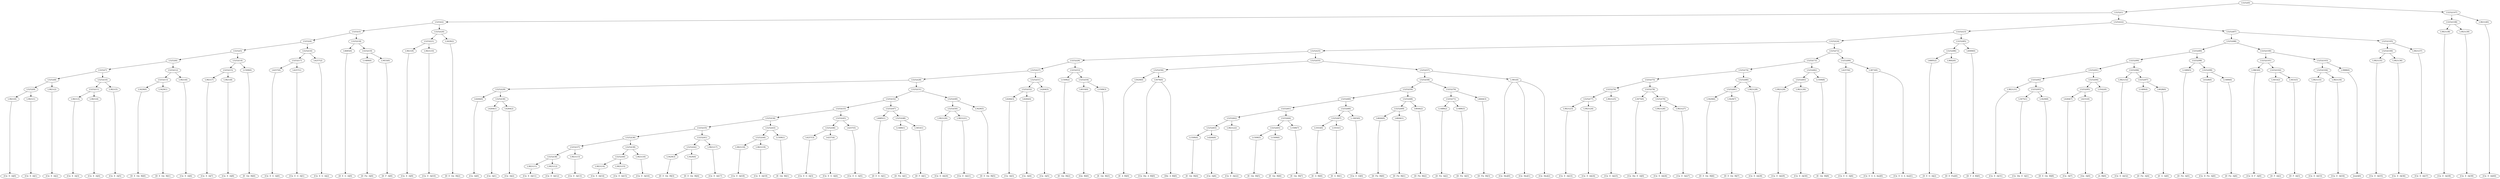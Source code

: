 digraph sample{
"L3821(0)"->"[Cis  E  A](0)"
"L3821(1)"->"[Cis  E  A](1)"
"L5252(9)"->"L3821(0)"
"L5252(9)"->"L3821(1)"
"L3821(2)"->"[Cis  E  A](2)"
"L5252(8)"->"L5252(9)"
"L5252(8)"->"L3821(2)"
"L3821(3)"->"[Cis  E  A](3)"
"L3821(4)"->"[Cis  E  A](4)"
"L5252(11)"->"L3821(3)"
"L5252(11)"->"L3821(4)"
"L3821(5)"->"[Cis  E  A](5)"
"L5252(10)"->"L5252(11)"
"L5252(10)"->"L3821(5)"
"L5252(7)"->"L5252(8)"
"L5252(7)"->"L5252(10)"
"L3429(0)"->"[D  E  Gis  B](0)"
"L3429(1)"->"[D  E  Gis  B](1)"
"L5252(13)"->"L3429(0)"
"L5252(13)"->"L3429(1)"
"L3821(6)"->"[Cis  E  A](6)"
"L5252(12)"->"L5252(13)"
"L5252(12)"->"L3821(6)"
"L5252(6)"->"L5252(7)"
"L5252(6)"->"L5252(12)"
"L3821(7)"->"[Cis  E  A](7)"
"L3821(8)"->"[Cis  E  A](8)"
"L5252(15)"->"L3821(7)"
"L5252(15)"->"L3821(8)"
"L1509(0)"->"[E  Gis  B](0)"
"L5252(14)"->"L5252(15)"
"L5252(14)"->"L1509(0)"
"L5252(5)"->"L5252(6)"
"L5252(5)"->"L5252(14)"
"L4257(0)"->"[Cis  E  G  A](0)"
"L4257(1)"->"[Cis  E  G  A](1)"
"L5252(17)"->"L4257(0)"
"L5252(17)"->"L4257(1)"
"L4257(2)"->"[Cis  E  G  A](2)"
"L5252(16)"->"L5252(17)"
"L5252(16)"->"L4257(2)"
"L5252(4)"->"L5252(5)"
"L5252(4)"->"L5252(16)"
"L4685(0)"->"[D  E  G  A](0)"
"L1489(0)"->"[D  Fis  A](0)"
"L3453(0)"->"[D  F  A](0)"
"L5252(19)"->"L1489(0)"
"L5252(19)"->"L3453(0)"
"L5252(18)"->"L4685(0)"
"L5252(18)"->"L5252(19)"
"L5252(3)"->"L5252(4)"
"L5252(3)"->"L5252(18)"
"L3821(9)"->"[Cis  E  A](9)"
"L3821(10)"->"[Cis  E  A](10)"
"L5252(21)"->"L3821(9)"
"L5252(21)"->"L3821(10)"
"L3429(2)"->"[D  E  Gis  B](2)"
"L5252(20)"->"L5252(21)"
"L5252(20)"->"L3429(2)"
"L5252(2)"->"L5252(3)"
"L5252(2)"->"L5252(20)"
"L4264(0)"->"[Cis  A](0)"
"L4264(1)"->"[Cis  A](1)"
"L4264(2)"->"[Cis  A](2)"
"L5252(30)"->"L4264(1)"
"L5252(30)"->"L4264(2)"
"L5252(29)"->"L4264(0)"
"L5252(29)"->"L5252(30)"
"L3821(11)"->"[Cis  E  A](11)"
"L3821(12)"->"[Cis  E  A](12)"
"L5252(38)"->"L3821(11)"
"L5252(38)"->"L3821(12)"
"L3821(13)"->"[Cis  E  A](13)"
"L5252(37)"->"L5252(38)"
"L5252(37)"->"L3821(13)"
"L3821(14)"->"[Cis  E  A](14)"
"L3821(15)"->"[Cis  E  A](15)"
"L5252(40)"->"L3821(14)"
"L5252(40)"->"L3821(15)"
"L3821(16)"->"[Cis  E  A](16)"
"L5252(39)"->"L5252(40)"
"L5252(39)"->"L3821(16)"
"L5252(36)"->"L5252(37)"
"L5252(36)"->"L5252(39)"
"L3429(3)"->"[D  E  Gis  B](3)"
"L3429(4)"->"[D  E  Gis  B](4)"
"L5252(42)"->"L3429(3)"
"L5252(42)"->"L3429(4)"
"L3821(17)"->"[Cis  E  A](17)"
"L5252(41)"->"L5252(42)"
"L5252(41)"->"L3821(17)"
"L5252(35)"->"L5252(36)"
"L5252(35)"->"L5252(41)"
"L3821(18)"->"[Cis  E  A](18)"
"L3821(19)"->"[Cis  E  A](19)"
"L5252(44)"->"L3821(18)"
"L5252(44)"->"L3821(19)"
"L1509(1)"->"[E  Gis  B](1)"
"L5252(43)"->"L5252(44)"
"L5252(43)"->"L1509(1)"
"L5252(34)"->"L5252(35)"
"L5252(34)"->"L5252(43)"
"L4257(3)"->"[Cis  E  G  A](3)"
"L4257(4)"->"[Cis  E  G  A](4)"
"L5252(46)"->"L4257(3)"
"L5252(46)"->"L4257(4)"
"L4257(5)"->"[Cis  E  G  A](5)"
"L5252(45)"->"L5252(46)"
"L5252(45)"->"L4257(5)"
"L5252(33)"->"L5252(34)"
"L5252(33)"->"L5252(45)"
"L4685(1)"->"[D  E  G  A](1)"
"L1489(1)"->"[D  Fis  A](1)"
"L3453(1)"->"[D  F  A](1)"
"L5252(48)"->"L1489(1)"
"L5252(48)"->"L3453(1)"
"L5252(47)"->"L4685(1)"
"L5252(47)"->"L5252(48)"
"L5252(32)"->"L5252(33)"
"L5252(32)"->"L5252(47)"
"L3821(20)"->"[Cis  E  A](20)"
"L3821(21)"->"[Cis  E  A](21)"
"L5252(50)"->"L3821(20)"
"L5252(50)"->"L3821(21)"
"L3429(5)"->"[D  E  Gis  B](5)"
"L5252(49)"->"L5252(50)"
"L5252(49)"->"L3429(5)"
"L5252(31)"->"L5252(32)"
"L5252(31)"->"L5252(49)"
"L5252(28)"->"L5252(29)"
"L5252(28)"->"L5252(31)"
"L4264(3)"->"[Cis  A](3)"
"L4264(4)"->"[Cis  A](4)"
"L5252(52)"->"L4264(3)"
"L5252(52)"->"L4264(4)"
"L4264(5)"->"[Cis  A](5)"
"L5252(51)"->"L5252(52)"
"L5252(51)"->"L4264(5)"
"L5252(27)"->"L5252(28)"
"L5252(27)"->"L5252(51)"
"L1509(2)"->"[E  Gis  B](2)"
"L4010(0)"->"[Gis  B](0)"
"L1509(3)"->"[E  Gis  B](3)"
"L5252(54)"->"L4010(0)"
"L5252(54)"->"L1509(3)"
"L5252(53)"->"L1509(2)"
"L5252(53)"->"L5252(54)"
"L5252(26)"->"L5252(27)"
"L5252(26)"->"L5252(53)"
"L5029(0)"->"[E  A  B](0)"
"L5076(0)"->"[Cis  Dis  A  B](0)"
"L5076(0)"->"[Dis  A  B](0)"
"L5252(56)"->"L5029(0)"
"L5252(56)"->"L5076(0)"
"L1509(4)"->"[E  Gis  B](4)"
"L4264(6)"->"[Cis  A](6)"
"L5252(63)"->"L1509(4)"
"L5252(63)"->"L4264(6)"
"L3821(22)"->"[Cis  E  A](22)"
"L5252(62)"->"L5252(63)"
"L5252(62)"->"L3821(22)"
"L1509(5)"->"[E  Gis  B](5)"
"L1509(6)"->"[E  Gis  B](6)"
"L5252(65)"->"L1509(5)"
"L5252(65)"->"L1509(6)"
"L1509(7)"->"[E  Gis  B](7)"
"L5252(64)"->"L5252(65)"
"L5252(64)"->"L1509(7)"
"L5252(61)"->"L5252(62)"
"L5252(61)"->"L5252(64)"
"L3353(0)"->"[E  G  B](0)"
"L3353(1)"->"[E  G  B](1)"
"L5252(67)"->"L3353(0)"
"L5252(67)"->"L3353(1)"
"L-1603(0)"->"[Cis  E  G](0)"
"L5252(66)"->"L5252(67)"
"L5252(66)"->"L-1603(0)"
"L5252(60)"->"L5252(61)"
"L5252(60)"->"L5252(66)"
"L4644(0)"->"[D  Fis  B](0)"
"L4644(1)"->"[D  Fis  B](1)"
"L5252(69)"->"L4644(0)"
"L5252(69)"->"L4644(1)"
"L4644(2)"->"[D  Fis  B](2)"
"L5252(68)"->"L5252(69)"
"L5252(68)"->"L4644(2)"
"L5252(59)"->"L5252(60)"
"L5252(59)"->"L5252(68)"
"L1489(2)"->"[D  Fis  A](2)"
"L1489(3)"->"[D  Fis  A](3)"
"L5252(71)"->"L1489(2)"
"L5252(71)"->"L1489(3)"
"L4644(3)"->"[D  Fis  B](3)"
"L5252(70)"->"L5252(71)"
"L5252(70)"->"L4644(3)"
"L5252(58)"->"L5252(59)"
"L5252(58)"->"L5252(70)"
"L-901(0)"->"[Cis  Dis](0)"
"L-901(0)"->"[Cis  Dis](1)"
"L-901(0)"->"[Cis  Dis](2)"
"L5252(57)"->"L5252(58)"
"L5252(57)"->"L-901(0)"
"L5252(55)"->"L5252(56)"
"L5252(55)"->"L5252(57)"
"L5252(25)"->"L5252(26)"
"L5252(25)"->"L5252(55)"
"L3821(23)"->"[Cis  E  A](23)"
"L3821(24)"->"[Cis  E  A](24)"
"L5252(77)"->"L3821(23)"
"L5252(77)"->"L3821(24)"
"L3821(25)"->"[Cis  E  A](25)"
"L5252(76)"->"L5252(77)"
"L5252(76)"->"L3821(25)"
"L3475(0)"->"[Cis  Dis  E  A](0)"
"L3821(26)"->"[Cis  E  A](26)"
"L3821(27)"->"[Cis  E  A](27)"
"L5252(79)"->"L3821(26)"
"L5252(79)"->"L3821(27)"
"L5252(78)"->"L3475(0)"
"L5252(78)"->"L5252(79)"
"L5252(75)"->"L5252(76)"
"L5252(75)"->"L5252(78)"
"L3429(6)"->"[D  E  Gis  B](6)"
"L3429(7)"->"[D  E  Gis  B](7)"
"L5252(81)"->"L3429(6)"
"L5252(81)"->"L3429(7)"
"L3821(28)"->"[Cis  E  A](28)"
"L5252(80)"->"L5252(81)"
"L5252(80)"->"L3821(28)"
"L5252(74)"->"L5252(75)"
"L5252(74)"->"L5252(80)"
"L3821(29)"->"[Cis  E  A](29)"
"L3821(30)"->"[Cis  E  A](30)"
"L5252(83)"->"L3821(29)"
"L5252(83)"->"L3821(30)"
"L1509(8)"->"[E  Gis  B](8)"
"L5252(82)"->"L5252(83)"
"L5252(82)"->"L1509(8)"
"L5252(73)"->"L5252(74)"
"L5252(73)"->"L5252(82)"
"L4257(6)"->"[Cis  E  G  A](6)"
"L3873(0)"->"[Cis  E  G  A  Ais](0)"
"L3873(0)"->"[Cis  E  G  A  Ais](1)"
"L5252(84)"->"L4257(6)"
"L5252(84)"->"L3873(0)"
"L5252(72)"->"L5252(73)"
"L5252(72)"->"L5252(84)"
"L5252(24)"->"L5252(25)"
"L5252(24)"->"L5252(72)"
"L4685(2)"->"[D  E  G  A](2)"
"L3682(0)"->"[D  E  Fis](0)"
"L5252(86)"->"L4685(2)"
"L5252(86)"->"L3682(0)"
"L4009(0)"->"[D  F  A  B](0)"
"L5252(85)"->"L5252(86)"
"L5252(85)"->"L4009(0)"
"L5252(23)"->"L5252(24)"
"L5252(23)"->"L5252(85)"
"L3821(31)"->"[Cis  E  A](31)"
"L3475(1)"->"[Cis  Dis  E  A](1)"
"L3429(8)"->"[D  E  Gis  B](8)"
"L5252(93)"->"L3475(1)"
"L5252(93)"->"L3429(8)"
"L5252(92)"->"L3821(31)"
"L5252(92)"->"L5252(93)"
"L4264(7)"->"[Cis  A](7)"
"L4231(0)"->"[Gis  A](0)"
"L5252(95)"->"L4264(7)"
"L5252(95)"->"L4231(0)"
"L3542(0)"->"[A  B](0)"
"L5252(94)"->"L5252(95)"
"L5252(94)"->"L3542(0)"
"L5252(91)"->"L5252(92)"
"L5252(91)"->"L5252(94)"
"L3821(32)"->"[Cis  E  A](32)"
"L1489(4)"->"[D  Fis  A](4)"
"L4028(0)"->"[E  G  A](0)"
"L5252(97)"->"L1489(4)"
"L5252(97)"->"L4028(0)"
"L5252(96)"->"L3821(32)"
"L5252(96)"->"L5252(97)"
"L5252(90)"->"L5252(91)"
"L5252(90)"->"L5252(96)"
"L1489(5)"->"[D  Fis  A](5)"
"L4328(0)"->"[Cis  D  Fis  A](0)"
"L1489(6)"->"[D  Fis  A](6)"
"L5252(99)"->"L4328(0)"
"L5252(99)"->"L1489(6)"
"L5252(98)"->"L1489(5)"
"L5252(98)"->"L5252(99)"
"L5252(89)"->"L5252(90)"
"L5252(89)"->"L5252(98)"
"L3863(0)"->"[Cis  D  F  A](0)"
"L3453(2)"->"[D  F  A](2)"
"L3453(3)"->"[D  F  A](3)"
"L5252(102)"->"L3453(2)"
"L5252(102)"->"L3453(3)"
"L5252(101)"->"L3863(0)"
"L5252(101)"->"L5252(102)"
"L3821(33)"->"[Cis  E  A](33)"
"L3821(34)"->"[Cis  E  A](34)"
"L5252(104)"->"L3821(33)"
"L5252(104)"->"L3821(34)"
"L3988(0)"->"[rest](0)"
"L5252(103)"->"L5252(104)"
"L5252(103)"->"L3988(0)"
"L5252(100)"->"L5252(101)"
"L5252(100)"->"L5252(103)"
"L5252(88)"->"L5252(89)"
"L5252(88)"->"L5252(100)"
"L3821(35)"->"[Cis  E  A](35)"
"L3821(36)"->"[Cis  E  A](36)"
"L5252(106)"->"L3821(35)"
"L5252(106)"->"L3821(36)"
"L3821(37)"->"[Cis  E  A](37)"
"L5252(105)"->"L5252(106)"
"L5252(105)"->"L3821(37)"
"L5252(87)"->"L5252(88)"
"L5252(87)"->"L5252(105)"
"L5252(22)"->"L5252(23)"
"L5252(22)"->"L5252(87)"
"L5252(1)"->"L5252(2)"
"L5252(1)"->"L5252(22)"
"L3821(38)"->"[Cis  E  A](38)"
"L3821(39)"->"[Cis  E  A](39)"
"L5252(108)"->"L3821(38)"
"L5252(108)"->"L3821(39)"
"L3821(40)"->"[Cis  E  A](40)"
"L5252(107)"->"L5252(108)"
"L5252(107)"->"L3821(40)"
"L5252(0)"->"L5252(1)"
"L5252(0)"->"L5252(107)"
{rank = min; "L5252(0)"}
{rank = same; "L5252(1)"; "L5252(107)";}
{rank = same; "L5252(2)"; "L5252(22)"; "L5252(108)"; "L3821(40)";}
{rank = same; "L5252(3)"; "L5252(20)"; "L5252(23)"; "L5252(87)"; "L3821(38)"; "L3821(39)";}
{rank = same; "L5252(4)"; "L5252(18)"; "L5252(21)"; "L3429(2)"; "L5252(24)"; "L5252(85)"; "L5252(88)"; "L5252(105)";}
{rank = same; "L5252(5)"; "L5252(16)"; "L4685(0)"; "L5252(19)"; "L3821(9)"; "L3821(10)"; "L5252(25)"; "L5252(72)"; "L5252(86)"; "L4009(0)"; "L5252(89)"; "L5252(100)"; "L5252(106)"; "L3821(37)";}
{rank = same; "L5252(6)"; "L5252(14)"; "L5252(17)"; "L4257(2)"; "L1489(0)"; "L3453(0)"; "L5252(26)"; "L5252(55)"; "L5252(73)"; "L5252(84)"; "L4685(2)"; "L3682(0)"; "L5252(90)"; "L5252(98)"; "L5252(101)"; "L5252(103)"; "L3821(35)"; "L3821(36)";}
{rank = same; "L5252(7)"; "L5252(12)"; "L5252(15)"; "L1509(0)"; "L4257(0)"; "L4257(1)"; "L5252(27)"; "L5252(53)"; "L5252(56)"; "L5252(57)"; "L5252(74)"; "L5252(82)"; "L4257(6)"; "L3873(0)"; "L5252(91)"; "L5252(96)"; "L1489(5)"; "L5252(99)"; "L3863(0)"; "L5252(102)"; "L5252(104)"; "L3988(0)";}
{rank = same; "L5252(8)"; "L5252(10)"; "L5252(13)"; "L3821(6)"; "L3821(7)"; "L3821(8)"; "L5252(28)"; "L5252(51)"; "L1509(2)"; "L5252(54)"; "L5029(0)"; "L5076(0)"; "L5252(58)"; "L-901(0)"; "L5252(75)"; "L5252(80)"; "L5252(83)"; "L1509(8)"; "L5252(92)"; "L5252(94)"; "L3821(32)"; "L5252(97)"; "L4328(0)"; "L1489(6)"; "L3453(2)"; "L3453(3)"; "L3821(33)"; "L3821(34)";}
{rank = same; "L5252(9)"; "L3821(2)"; "L5252(11)"; "L3821(5)"; "L3429(0)"; "L3429(1)"; "L5252(29)"; "L5252(31)"; "L5252(52)"; "L4264(5)"; "L4010(0)"; "L1509(3)"; "L5252(59)"; "L5252(70)"; "L5252(76)"; "L5252(78)"; "L5252(81)"; "L3821(28)"; "L3821(29)"; "L3821(30)"; "L3821(31)"; "L5252(93)"; "L5252(95)"; "L3542(0)"; "L1489(4)"; "L4028(0)";}
{rank = same; "L3821(0)"; "L3821(1)"; "L3821(3)"; "L3821(4)"; "L4264(0)"; "L5252(30)"; "L5252(32)"; "L5252(49)"; "L4264(3)"; "L4264(4)"; "L5252(60)"; "L5252(68)"; "L5252(71)"; "L4644(3)"; "L5252(77)"; "L3821(25)"; "L3475(0)"; "L5252(79)"; "L3429(6)"; "L3429(7)"; "L3475(1)"; "L3429(8)"; "L4264(7)"; "L4231(0)";}
{rank = same; "L4264(1)"; "L4264(2)"; "L5252(33)"; "L5252(47)"; "L5252(50)"; "L3429(5)"; "L5252(61)"; "L5252(66)"; "L5252(69)"; "L4644(2)"; "L1489(2)"; "L1489(3)"; "L3821(23)"; "L3821(24)"; "L3821(26)"; "L3821(27)";}
{rank = same; "L5252(34)"; "L5252(45)"; "L4685(1)"; "L5252(48)"; "L3821(20)"; "L3821(21)"; "L5252(62)"; "L5252(64)"; "L5252(67)"; "L-1603(0)"; "L4644(0)"; "L4644(1)";}
{rank = same; "L5252(35)"; "L5252(43)"; "L5252(46)"; "L4257(5)"; "L1489(1)"; "L3453(1)"; "L5252(63)"; "L3821(22)"; "L5252(65)"; "L1509(7)"; "L3353(0)"; "L3353(1)";}
{rank = same; "L5252(36)"; "L5252(41)"; "L5252(44)"; "L1509(1)"; "L4257(3)"; "L4257(4)"; "L1509(4)"; "L4264(6)"; "L1509(5)"; "L1509(6)";}
{rank = same; "L5252(37)"; "L5252(39)"; "L5252(42)"; "L3821(17)"; "L3821(18)"; "L3821(19)";}
{rank = same; "L5252(38)"; "L3821(13)"; "L5252(40)"; "L3821(16)"; "L3429(3)"; "L3429(4)";}
{rank = same; "L3821(11)"; "L3821(12)"; "L3821(14)"; "L3821(15)";}
{rank = max; "[A  B](0)"; "[Cis  A](0)"; "[Cis  A](1)"; "[Cis  A](2)"; "[Cis  A](3)"; "[Cis  A](4)"; "[Cis  A](5)"; "[Cis  A](6)"; "[Cis  A](7)"; "[Cis  D  F  A](0)"; "[Cis  D  Fis  A](0)"; "[Cis  Dis  A  B](0)"; "[Cis  Dis  E  A](0)"; "[Cis  Dis  E  A](1)"; "[Cis  Dis](0)"; "[Cis  Dis](1)"; "[Cis  Dis](2)"; "[Cis  E  A](0)"; "[Cis  E  A](1)"; "[Cis  E  A](10)"; "[Cis  E  A](11)"; "[Cis  E  A](12)"; "[Cis  E  A](13)"; "[Cis  E  A](14)"; "[Cis  E  A](15)"; "[Cis  E  A](16)"; "[Cis  E  A](17)"; "[Cis  E  A](18)"; "[Cis  E  A](19)"; "[Cis  E  A](2)"; "[Cis  E  A](20)"; "[Cis  E  A](21)"; "[Cis  E  A](22)"; "[Cis  E  A](23)"; "[Cis  E  A](24)"; "[Cis  E  A](25)"; "[Cis  E  A](26)"; "[Cis  E  A](27)"; "[Cis  E  A](28)"; "[Cis  E  A](29)"; "[Cis  E  A](3)"; "[Cis  E  A](30)"; "[Cis  E  A](31)"; "[Cis  E  A](32)"; "[Cis  E  A](33)"; "[Cis  E  A](34)"; "[Cis  E  A](35)"; "[Cis  E  A](36)"; "[Cis  E  A](37)"; "[Cis  E  A](38)"; "[Cis  E  A](39)"; "[Cis  E  A](4)"; "[Cis  E  A](40)"; "[Cis  E  A](5)"; "[Cis  E  A](6)"; "[Cis  E  A](7)"; "[Cis  E  A](8)"; "[Cis  E  A](9)"; "[Cis  E  G  A  Ais](0)"; "[Cis  E  G  A  Ais](1)"; "[Cis  E  G  A](0)"; "[Cis  E  G  A](1)"; "[Cis  E  G  A](2)"; "[Cis  E  G  A](3)"; "[Cis  E  G  A](4)"; "[Cis  E  G  A](5)"; "[Cis  E  G  A](6)"; "[Cis  E  G](0)"; "[D  E  Fis](0)"; "[D  E  G  A](0)"; "[D  E  G  A](1)"; "[D  E  G  A](2)"; "[D  E  Gis  B](0)"; "[D  E  Gis  B](1)"; "[D  E  Gis  B](2)"; "[D  E  Gis  B](3)"; "[D  E  Gis  B](4)"; "[D  E  Gis  B](5)"; "[D  E  Gis  B](6)"; "[D  E  Gis  B](7)"; "[D  E  Gis  B](8)"; "[D  F  A  B](0)"; "[D  F  A](0)"; "[D  F  A](1)"; "[D  F  A](2)"; "[D  F  A](3)"; "[D  Fis  A](0)"; "[D  Fis  A](1)"; "[D  Fis  A](2)"; "[D  Fis  A](3)"; "[D  Fis  A](4)"; "[D  Fis  A](5)"; "[D  Fis  A](6)"; "[D  Fis  B](0)"; "[D  Fis  B](1)"; "[D  Fis  B](2)"; "[D  Fis  B](3)"; "[Dis  A  B](0)"; "[E  A  B](0)"; "[E  G  A](0)"; "[E  G  B](0)"; "[E  G  B](1)"; "[E  Gis  B](0)"; "[E  Gis  B](1)"; "[E  Gis  B](2)"; "[E  Gis  B](3)"; "[E  Gis  B](4)"; "[E  Gis  B](5)"; "[E  Gis  B](6)"; "[E  Gis  B](7)"; "[E  Gis  B](8)"; "[Gis  A](0)"; "[Gis  B](0)"; "[rest](0)";}
}